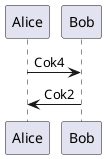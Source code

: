 {
  "sha1": "hdlw49jx2lmkt362yrfjboypz1bxlki",
  "insertion": {
    "when": "2024-06-03T18:59:29.488Z",
    "user": "plantuml@gmail.com"
  }
}
@startuml
Alice -> Bob : Cok4
/'
this is a comment
'/
Bob -> Alice : Cok2
/' antoher comment '/ 
@enduml
